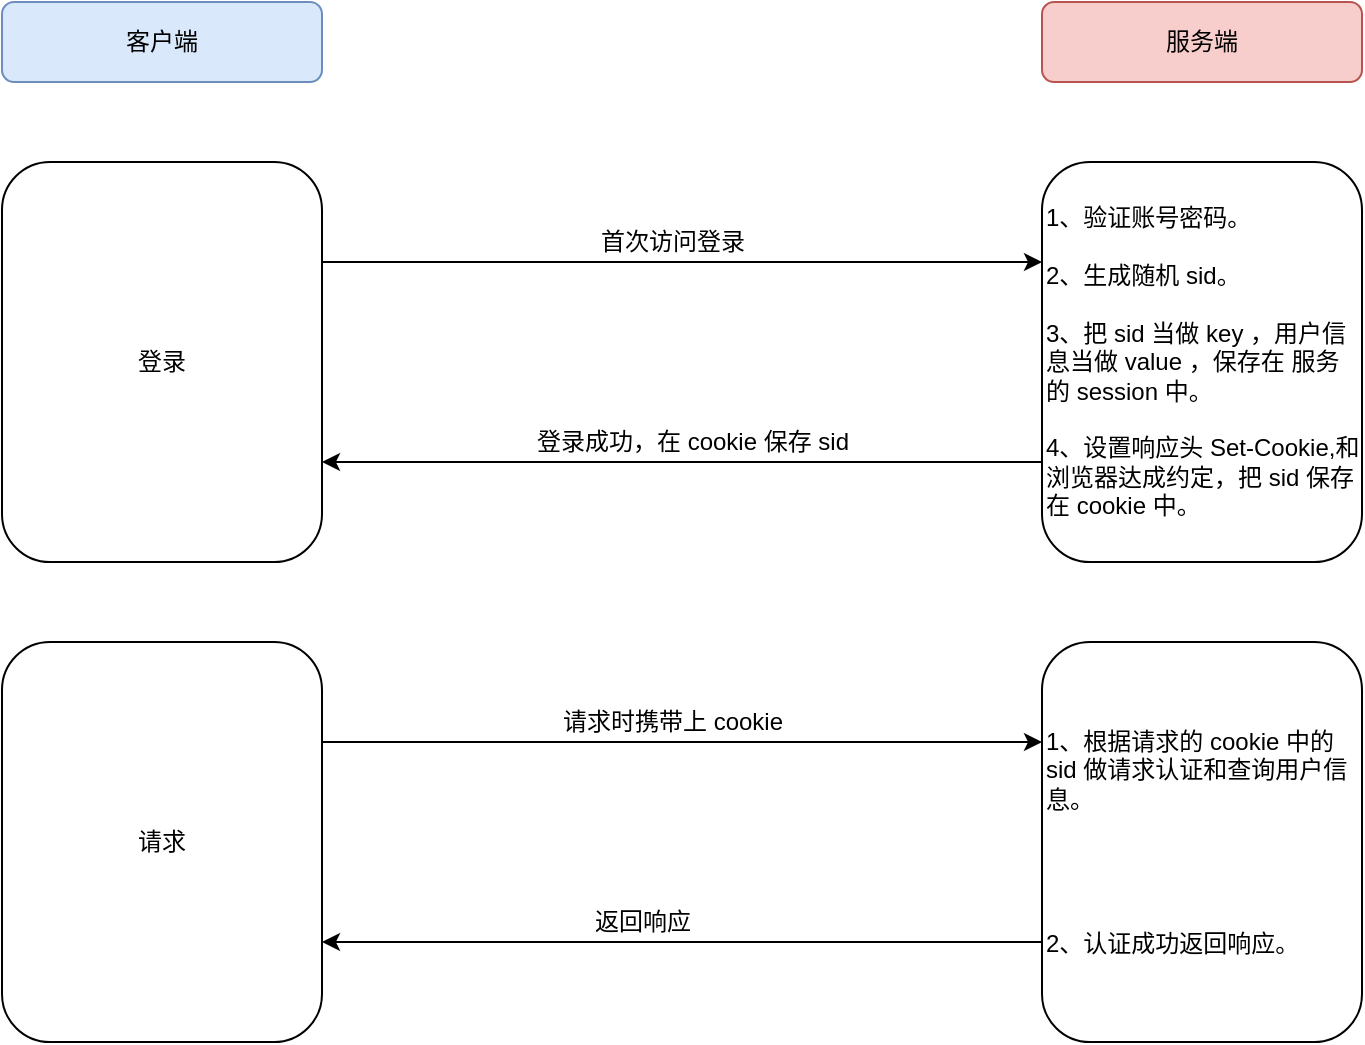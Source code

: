 <mxfile version="13.3.9" type="device"><diagram id="e1iNhnjtIi209fqbmUZs" name="第 1 页"><mxGraphModel dx="873" dy="578" grid="1" gridSize="10" guides="1" tooltips="1" connect="1" arrows="1" fold="1" page="1" pageScale="1" pageWidth="1169" pageHeight="827" math="0" shadow="0"><root><mxCell id="0"/><mxCell id="1" parent="0"/><mxCell id="H56Hp0L6Uy_yxB_asw4K-1" value="客户端" style="rounded=1;whiteSpace=wrap;html=1;fillColor=#dae8fc;strokeColor=#6c8ebf;" parent="1" vertex="1"><mxGeometry x="40" y="40" width="160" height="40" as="geometry"/></mxCell><mxCell id="H56Hp0L6Uy_yxB_asw4K-2" value="服务端" style="rounded=1;whiteSpace=wrap;html=1;fillColor=#f8cecc;strokeColor=#b85450;" parent="1" vertex="1"><mxGeometry x="560" y="40" width="160" height="40" as="geometry"/></mxCell><mxCell id="H56Hp0L6Uy_yxB_asw4K-15" style="edgeStyle=orthogonalEdgeStyle;rounded=0;orthogonalLoop=1;jettySize=auto;html=1;exitX=1;exitY=0.25;exitDx=0;exitDy=0;entryX=0;entryY=0.25;entryDx=0;entryDy=0;" parent="1" source="H56Hp0L6Uy_yxB_asw4K-3" target="H56Hp0L6Uy_yxB_asw4K-4" edge="1"><mxGeometry relative="1" as="geometry"/></mxCell><mxCell id="H56Hp0L6Uy_yxB_asw4K-3" value="登录" style="rounded=1;whiteSpace=wrap;html=1;" parent="1" vertex="1"><mxGeometry x="40" y="120" width="160" height="200" as="geometry"/></mxCell><mxCell id="H56Hp0L6Uy_yxB_asw4K-16" style="edgeStyle=orthogonalEdgeStyle;rounded=0;orthogonalLoop=1;jettySize=auto;html=1;exitX=0;exitY=0.75;exitDx=0;exitDy=0;entryX=1;entryY=0.75;entryDx=0;entryDy=0;" parent="1" source="H56Hp0L6Uy_yxB_asw4K-4" target="H56Hp0L6Uy_yxB_asw4K-3" edge="1"><mxGeometry relative="1" as="geometry"/></mxCell><mxCell id="H56Hp0L6Uy_yxB_asw4K-4" value="1、验证账号密码。&lt;br&gt;&lt;br&gt;2、生成随机 sid。&lt;br&gt;&lt;br&gt;3、把 sid 当做 key ，用户信息当做 value ，保存在 服务的 session 中。&lt;br&gt;&lt;br&gt;4、设置响应头 Set-Cookie,和浏览器达成约定，把 sid 保存在 cookie 中。" style="rounded=1;whiteSpace=wrap;html=1;align=left;" parent="1" vertex="1"><mxGeometry x="560" y="120" width="160" height="200" as="geometry"/></mxCell><mxCell id="H56Hp0L6Uy_yxB_asw4K-6" value="首次访问登录" style="text;html=1;align=center;verticalAlign=middle;resizable=0;points=[];autosize=1;" parent="1" vertex="1"><mxGeometry x="330" y="150" width="90" height="20" as="geometry"/></mxCell><mxCell id="H56Hp0L6Uy_yxB_asw4K-17" value="登录成功，在 cookie 保存 sid" style="text;html=1;align=center;verticalAlign=middle;resizable=0;points=[];autosize=1;" parent="1" vertex="1"><mxGeometry x="300" y="250" width="170" height="20" as="geometry"/></mxCell><mxCell id="H56Hp0L6Uy_yxB_asw4K-21" style="edgeStyle=orthogonalEdgeStyle;rounded=0;orthogonalLoop=1;jettySize=auto;html=1;exitX=1;exitY=0.25;exitDx=0;exitDy=0;entryX=0;entryY=0.25;entryDx=0;entryDy=0;" parent="1" source="H56Hp0L6Uy_yxB_asw4K-18" target="H56Hp0L6Uy_yxB_asw4K-20" edge="1"><mxGeometry relative="1" as="geometry"/></mxCell><mxCell id="H56Hp0L6Uy_yxB_asw4K-18" value="请求" style="rounded=1;whiteSpace=wrap;html=1;" parent="1" vertex="1"><mxGeometry x="40" y="360" width="160" height="200" as="geometry"/></mxCell><mxCell id="H56Hp0L6Uy_yxB_asw4K-25" style="edgeStyle=orthogonalEdgeStyle;rounded=0;orthogonalLoop=1;jettySize=auto;html=1;exitX=0;exitY=0.75;exitDx=0;exitDy=0;entryX=1;entryY=0.75;entryDx=0;entryDy=0;" parent="1" source="H56Hp0L6Uy_yxB_asw4K-20" target="H56Hp0L6Uy_yxB_asw4K-18" edge="1"><mxGeometry relative="1" as="geometry"/></mxCell><mxCell id="H56Hp0L6Uy_yxB_asw4K-20" value="1、根据请求的 cookie 中的 sid 做请求认证和查询用户信息。&lt;br&gt;&lt;br&gt;&lt;br&gt;&lt;br&gt;&lt;br&gt;2、认证成功返回响应。" style="rounded=1;whiteSpace=wrap;html=1;align=left;" parent="1" vertex="1"><mxGeometry x="560" y="360" width="160" height="200" as="geometry"/></mxCell><mxCell id="H56Hp0L6Uy_yxB_asw4K-22" value="请求时携带上 cookie" style="text;html=1;align=center;verticalAlign=middle;resizable=0;points=[];autosize=1;" parent="1" vertex="1"><mxGeometry x="310" y="390" width="130" height="20" as="geometry"/></mxCell><mxCell id="H56Hp0L6Uy_yxB_asw4K-29" value="返回响应" style="text;html=1;align=center;verticalAlign=middle;resizable=0;points=[];autosize=1;" parent="1" vertex="1"><mxGeometry x="330" y="490" width="60" height="20" as="geometry"/></mxCell></root></mxGraphModel></diagram></mxfile>